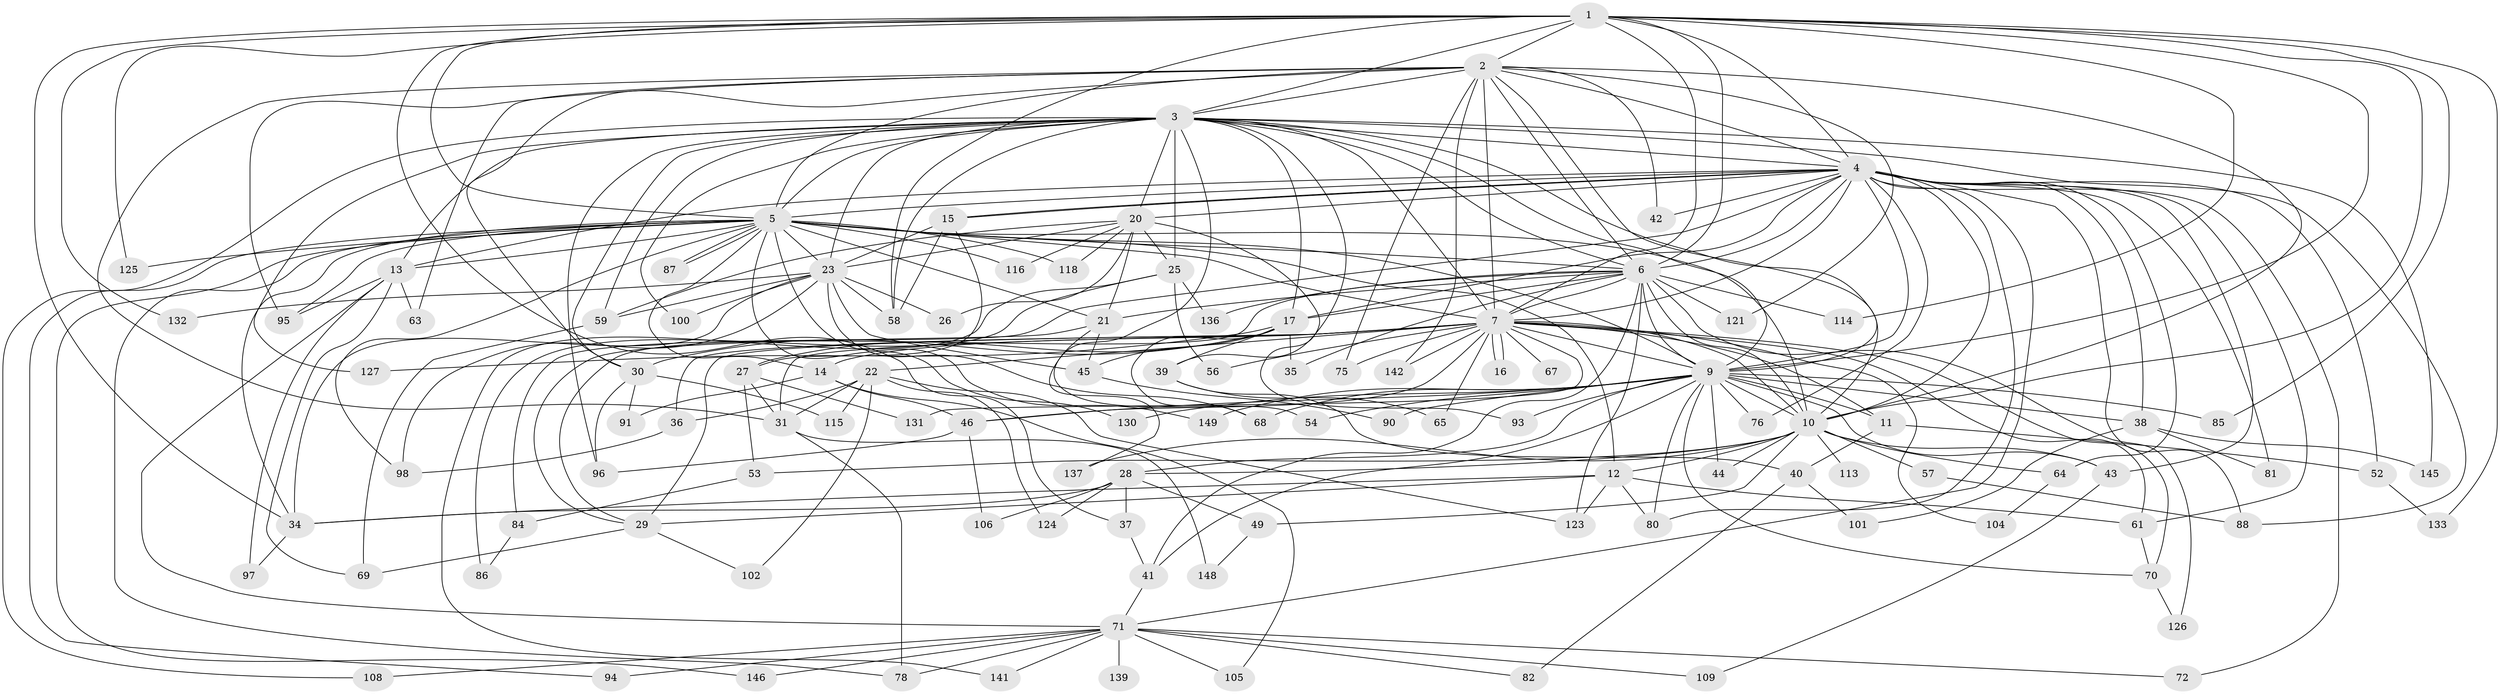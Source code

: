 // original degree distribution, {18: 0.020134228187919462, 26: 0.013422818791946308, 27: 0.013422818791946308, 19: 0.006711409395973154, 22: 0.006711409395973154, 20: 0.006711409395973154, 4: 0.10067114093959731, 7: 0.026845637583892617, 5: 0.04697986577181208, 2: 0.5167785234899329, 10: 0.006711409395973154, 3: 0.18791946308724833, 9: 0.013422818791946308, 6: 0.026845637583892617, 12: 0.006711409395973154}
// Generated by graph-tools (version 1.1) at 2025/10/02/27/25 16:10:57]
// undirected, 109 vertices, 263 edges
graph export_dot {
graph [start="1"]
  node [color=gray90,style=filled];
  1 [super="+144"];
  2 [super="+32"];
  3 [super="+138"];
  4 [super="+62"];
  5 [super="+99"];
  6 [super="+119"];
  7 [super="+8"];
  9 [super="+18"];
  10 [super="+19"];
  11;
  12 [super="+55"];
  13 [super="+24"];
  14;
  15 [super="+120"];
  16;
  17 [super="+143"];
  20 [super="+92"];
  21 [super="+51"];
  22 [super="+89"];
  23 [super="+73"];
  25;
  26;
  27;
  28 [super="+47"];
  29 [super="+33"];
  30 [super="+50"];
  31 [super="+111"];
  34 [super="+134"];
  35;
  36 [super="+66"];
  37;
  38;
  39;
  40;
  41 [super="+129"];
  42;
  43 [super="+48"];
  44;
  45;
  46 [super="+83"];
  49;
  52;
  53;
  54;
  56;
  57 [super="+110"];
  58 [super="+60"];
  59 [super="+77"];
  61 [super="+74"];
  63;
  64;
  65;
  67;
  68 [super="+117"];
  69 [super="+135"];
  70 [super="+107"];
  71 [super="+79"];
  72;
  75;
  76;
  78 [super="+140"];
  80 [super="+112"];
  81;
  82;
  84;
  85;
  86;
  87;
  88;
  90;
  91;
  93;
  94;
  95 [super="+103"];
  96 [super="+122"];
  97;
  98 [super="+128"];
  100;
  101;
  102;
  104;
  105;
  106;
  108;
  109;
  113;
  114;
  115;
  116;
  118;
  121;
  123 [super="+147"];
  124;
  125;
  126;
  127;
  130;
  131;
  132;
  133;
  136;
  137;
  139;
  141;
  142;
  145;
  146;
  148;
  149;
  1 -- 2 [weight=2];
  1 -- 3;
  1 -- 4;
  1 -- 5;
  1 -- 6;
  1 -- 7 [weight=2];
  1 -- 9;
  1 -- 10;
  1 -- 37;
  1 -- 58;
  1 -- 85;
  1 -- 114;
  1 -- 125;
  1 -- 132;
  1 -- 133;
  1 -- 34;
  2 -- 3;
  2 -- 4;
  2 -- 5;
  2 -- 6;
  2 -- 7 [weight=2];
  2 -- 9;
  2 -- 10;
  2 -- 30;
  2 -- 42;
  2 -- 63;
  2 -- 75;
  2 -- 121;
  2 -- 142;
  2 -- 31;
  2 -- 95;
  3 -- 4;
  3 -- 5;
  3 -- 6;
  3 -- 7 [weight=2];
  3 -- 9;
  3 -- 10;
  3 -- 13;
  3 -- 17;
  3 -- 20 [weight=2];
  3 -- 23;
  3 -- 25;
  3 -- 30;
  3 -- 39;
  3 -- 59 [weight=2];
  3 -- 88;
  3 -- 100;
  3 -- 108;
  3 -- 127;
  3 -- 137;
  3 -- 58;
  3 -- 96;
  3 -- 145;
  4 -- 5;
  4 -- 6;
  4 -- 7 [weight=2];
  4 -- 9;
  4 -- 10;
  4 -- 13 [weight=2];
  4 -- 15;
  4 -- 15;
  4 -- 17;
  4 -- 20;
  4 -- 38;
  4 -- 42;
  4 -- 52;
  4 -- 61;
  4 -- 64;
  4 -- 72;
  4 -- 76;
  4 -- 81;
  4 -- 84;
  4 -- 88;
  4 -- 71;
  4 -- 80;
  4 -- 43;
  5 -- 6;
  5 -- 7 [weight=2];
  5 -- 9;
  5 -- 10 [weight=2];
  5 -- 12;
  5 -- 14;
  5 -- 21;
  5 -- 78;
  5 -- 87;
  5 -- 87;
  5 -- 94;
  5 -- 95;
  5 -- 98;
  5 -- 116;
  5 -- 118;
  5 -- 125;
  5 -- 130;
  5 -- 146;
  5 -- 149;
  5 -- 23;
  5 -- 34;
  5 -- 13;
  6 -- 7 [weight=2];
  6 -- 9;
  6 -- 10;
  6 -- 21;
  6 -- 29;
  6 -- 35;
  6 -- 41;
  6 -- 114;
  6 -- 121;
  6 -- 126;
  6 -- 136;
  6 -- 17;
  6 -- 123;
  7 -- 9 [weight=3];
  7 -- 10 [weight=2];
  7 -- 14;
  7 -- 16;
  7 -- 16;
  7 -- 67 [weight=2];
  7 -- 70;
  7 -- 75;
  7 -- 65;
  7 -- 131;
  7 -- 11;
  7 -- 142;
  7 -- 22;
  7 -- 31;
  7 -- 36 [weight=2];
  7 -- 104;
  7 -- 56;
  7 -- 61;
  7 -- 29;
  7 -- 46;
  9 -- 10;
  9 -- 11;
  9 -- 28;
  9 -- 38;
  9 -- 43;
  9 -- 46;
  9 -- 54;
  9 -- 76;
  9 -- 80;
  9 -- 85;
  9 -- 90;
  9 -- 93;
  9 -- 130;
  9 -- 149;
  9 -- 44;
  9 -- 41;
  9 -- 70;
  9 -- 68;
  10 -- 12;
  10 -- 28;
  10 -- 43;
  10 -- 44;
  10 -- 49;
  10 -- 53;
  10 -- 57 [weight=2];
  10 -- 64;
  10 -- 113 [weight=2];
  10 -- 137;
  11 -- 40;
  11 -- 52;
  12 -- 34;
  12 -- 80;
  12 -- 123;
  12 -- 61;
  12 -- 29;
  13 -- 63;
  13 -- 69;
  13 -- 95;
  13 -- 97;
  13 -- 71;
  14 -- 46;
  14 -- 91;
  14 -- 105;
  15 -- 27;
  15 -- 58;
  15 -- 23;
  17 -- 27;
  17 -- 35;
  17 -- 39;
  17 -- 68;
  17 -- 127;
  17 -- 45;
  17 -- 30;
  20 -- 23;
  20 -- 25;
  20 -- 26;
  20 -- 59;
  20 -- 116;
  20 -- 93;
  20 -- 118;
  20 -- 21;
  21 -- 29;
  21 -- 45;
  21 -- 54;
  22 -- 36;
  22 -- 115;
  22 -- 123;
  22 -- 124;
  22 -- 102;
  22 -- 31;
  23 -- 26;
  23 -- 34;
  23 -- 45;
  23 -- 68;
  23 -- 100;
  23 -- 132;
  23 -- 59;
  23 -- 58;
  23 -- 98;
  25 -- 56;
  25 -- 86;
  25 -- 136;
  25 -- 141;
  27 -- 31;
  27 -- 53;
  27 -- 131;
  28 -- 37;
  28 -- 49;
  28 -- 106;
  28 -- 124;
  28 -- 34;
  29 -- 69;
  29 -- 102;
  30 -- 96;
  30 -- 91;
  30 -- 115;
  31 -- 148;
  31 -- 78;
  34 -- 97;
  36 -- 98;
  37 -- 41;
  38 -- 81;
  38 -- 101;
  38 -- 145;
  39 -- 40;
  39 -- 65;
  40 -- 82;
  40 -- 101;
  41 -- 71;
  43 -- 109;
  45 -- 90;
  46 -- 96;
  46 -- 106;
  49 -- 148;
  52 -- 133;
  53 -- 84;
  57 -- 88;
  59 -- 69;
  61 -- 70;
  64 -- 104;
  70 -- 126;
  71 -- 72;
  71 -- 78;
  71 -- 105;
  71 -- 109;
  71 -- 141;
  71 -- 146;
  71 -- 82;
  71 -- 139;
  71 -- 108;
  71 -- 94;
  84 -- 86;
}

